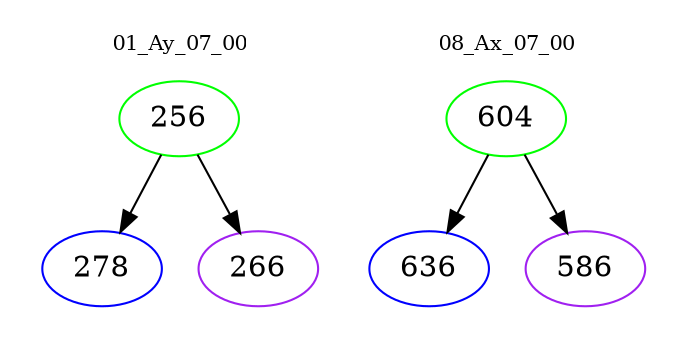 digraph{
subgraph cluster_0 {
color = white
label = "01_Ay_07_00";
fontsize=10;
T0_256 [label="256", color="green"]
T0_256 -> T0_278 [color="black"]
T0_278 [label="278", color="blue"]
T0_256 -> T0_266 [color="black"]
T0_266 [label="266", color="purple"]
}
subgraph cluster_1 {
color = white
label = "08_Ax_07_00";
fontsize=10;
T1_604 [label="604", color="green"]
T1_604 -> T1_636 [color="black"]
T1_636 [label="636", color="blue"]
T1_604 -> T1_586 [color="black"]
T1_586 [label="586", color="purple"]
}
}
